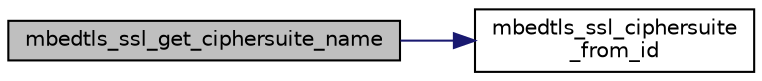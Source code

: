 digraph "mbedtls_ssl_get_ciphersuite_name"
{
 // LATEX_PDF_SIZE
  edge [fontname="Helvetica",fontsize="10",labelfontname="Helvetica",labelfontsize="10"];
  node [fontname="Helvetica",fontsize="10",shape=record];
  rankdir="LR";
  Node1 [label="mbedtls_ssl_get_ciphersuite_name",height=0.2,width=0.4,color="black", fillcolor="grey75", style="filled", fontcolor="black",tooltip="Return the name of the ciphersuite associated with the given ID."];
  Node1 -> Node2 [color="midnightblue",fontsize="10",style="solid",fontname="Helvetica"];
  Node2 [label="mbedtls_ssl_ciphersuite\l_from_id",height=0.2,width=0.4,color="black", fillcolor="white", style="filled",URL="$d1/d8e/ssl__ciphersuites_8c.html#a3f7c90bb6a864d2e078c671fb7540520",tooltip=" "];
}
